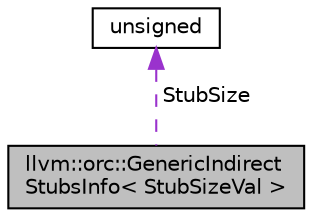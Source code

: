 digraph "llvm::orc::GenericIndirectStubsInfo&lt; StubSizeVal &gt;"
{
 // LATEX_PDF_SIZE
  bgcolor="transparent";
  edge [fontname="Helvetica",fontsize="10",labelfontname="Helvetica",labelfontsize="10"];
  node [fontname="Helvetica",fontsize="10",shape="box"];
  Node1 [label="llvm::orc::GenericIndirect\lStubsInfo\< StubSizeVal \>",height=0.2,width=0.4,color="black", fillcolor="grey75", style="filled", fontcolor="black",tooltip="Provide information about stub blocks generated by the makeIndirectStubsBlock function."];
  Node2 -> Node1 [dir="back",color="darkorchid3",fontsize="10",style="dashed",label=" StubSize" ,fontname="Helvetica"];
  Node2 [label="unsigned",height=0.2,width=0.4,color="black",URL="$classunsigned.html",tooltip=" "];
}
